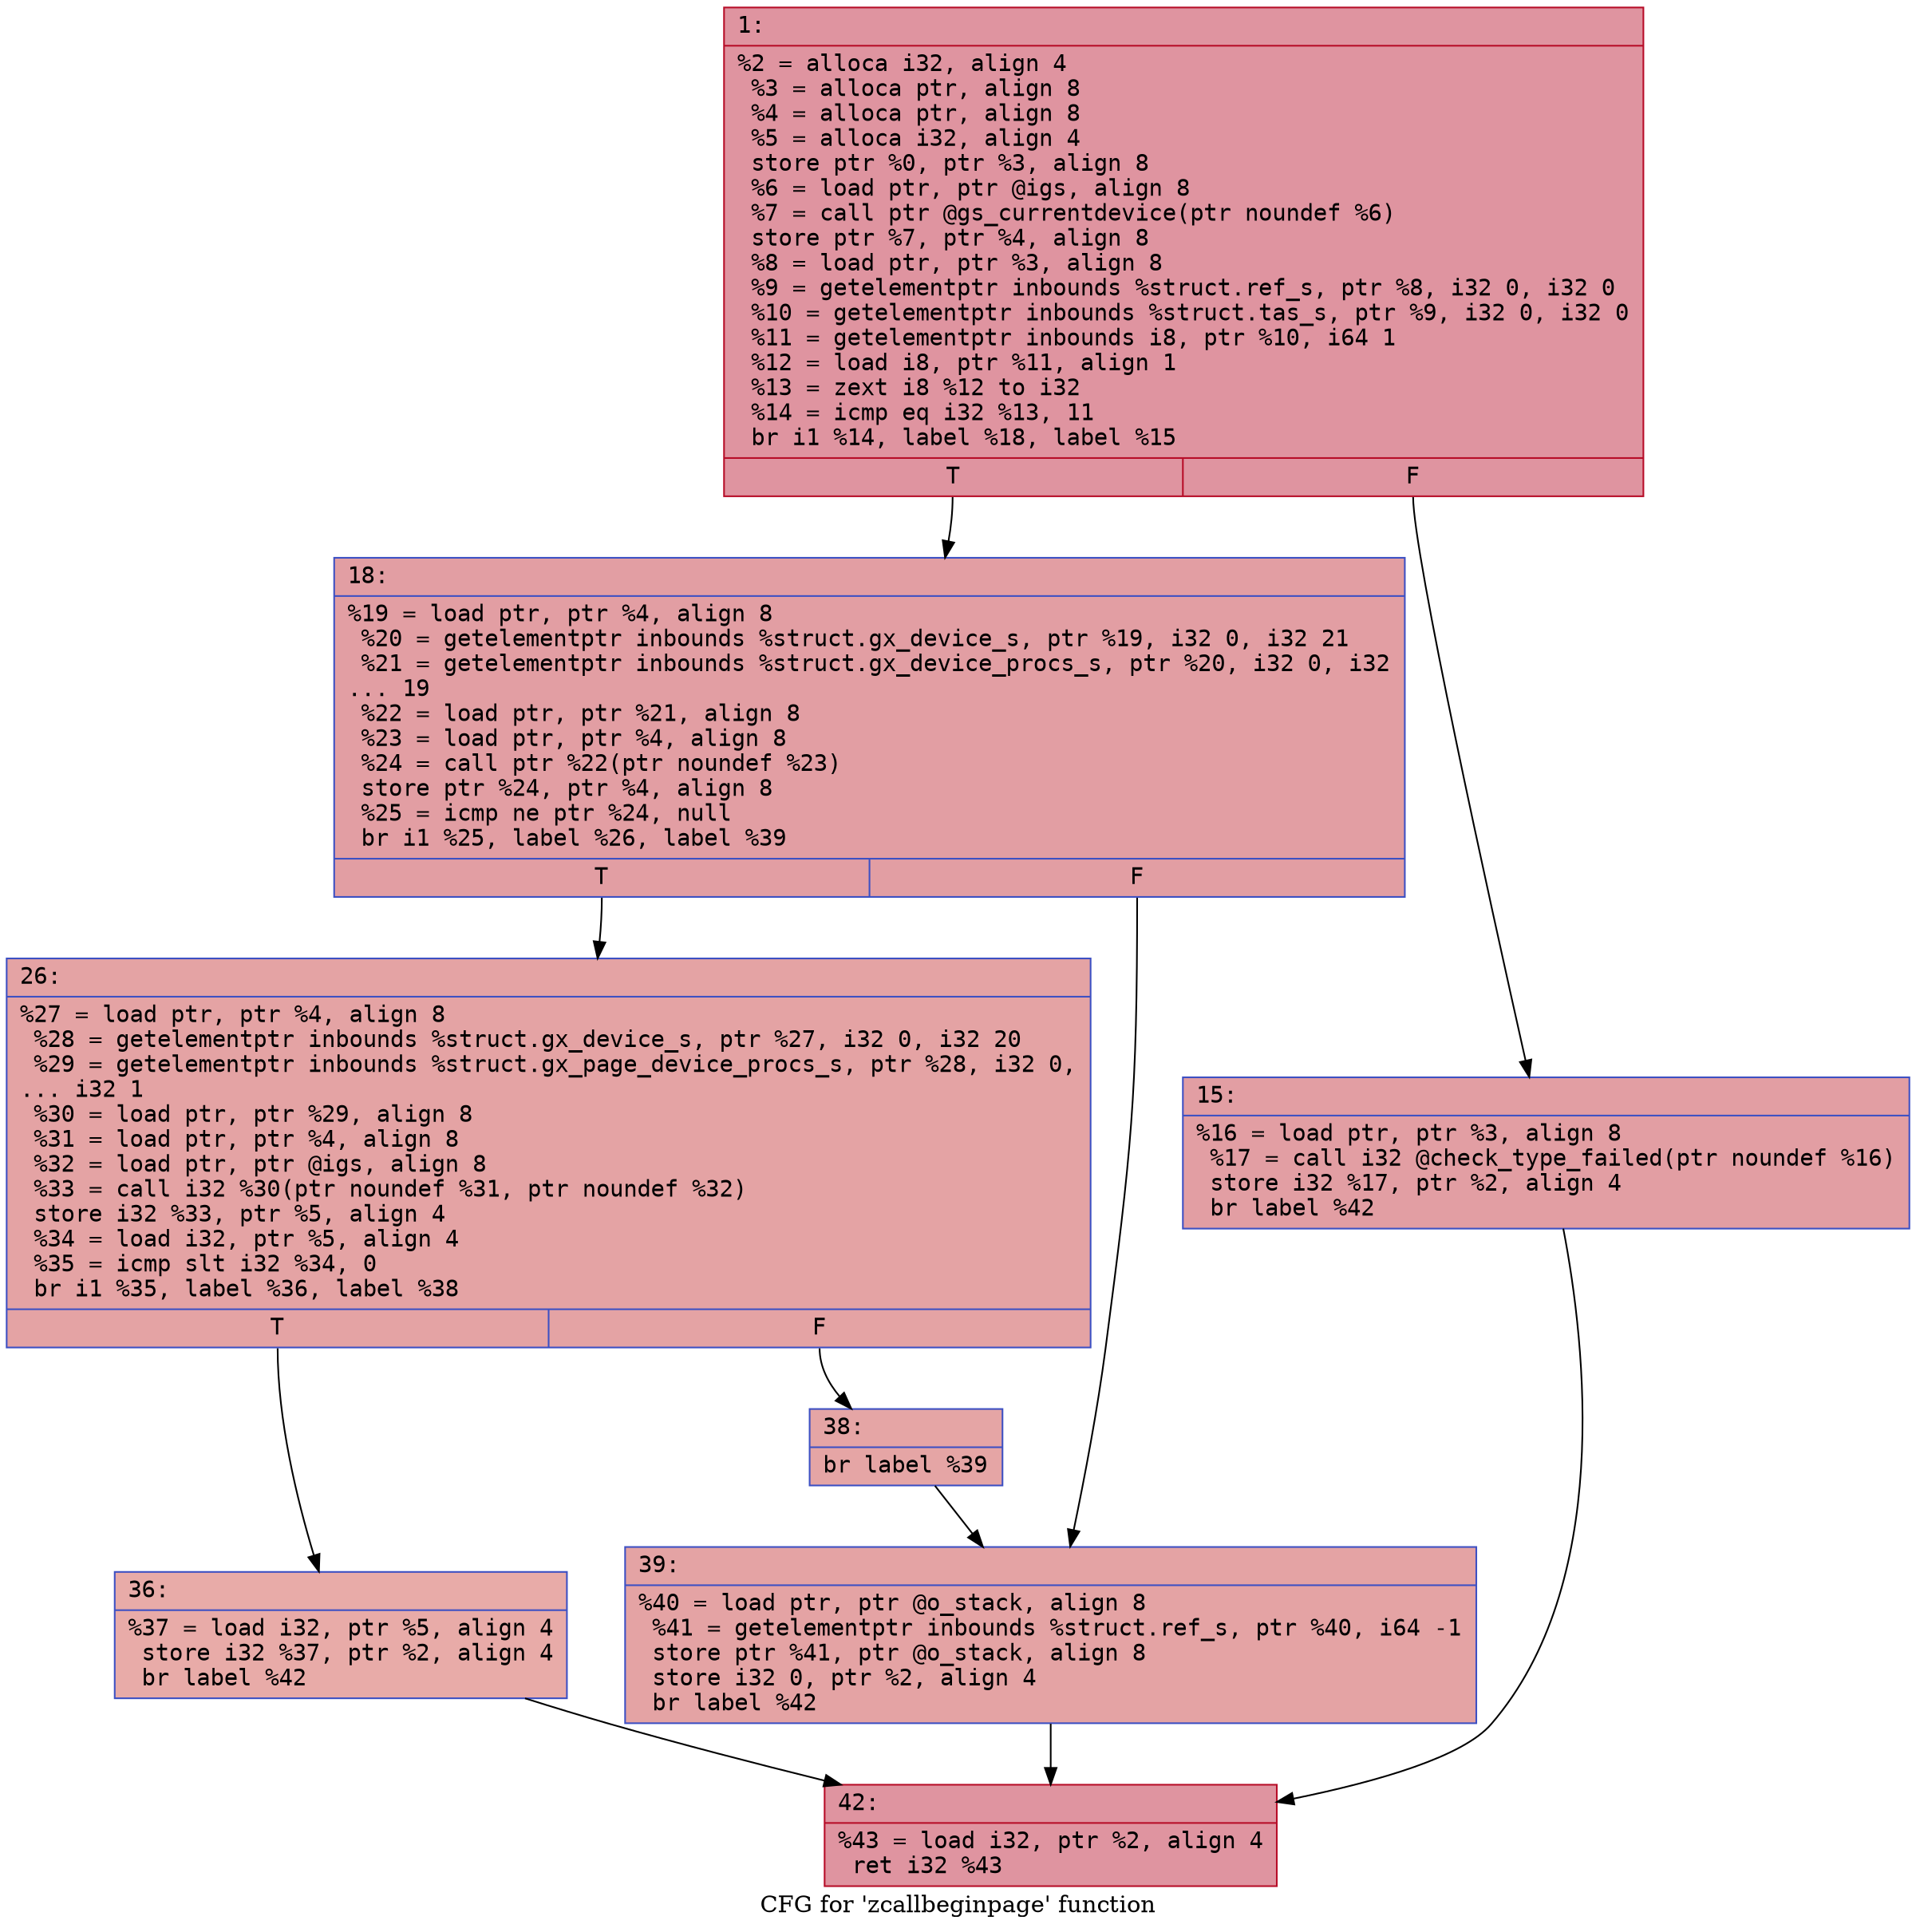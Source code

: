 digraph "CFG for 'zcallbeginpage' function" {
	label="CFG for 'zcallbeginpage' function";

	Node0x60000010fcf0 [shape=record,color="#b70d28ff", style=filled, fillcolor="#b70d2870" fontname="Courier",label="{1:\l|  %2 = alloca i32, align 4\l  %3 = alloca ptr, align 8\l  %4 = alloca ptr, align 8\l  %5 = alloca i32, align 4\l  store ptr %0, ptr %3, align 8\l  %6 = load ptr, ptr @igs, align 8\l  %7 = call ptr @gs_currentdevice(ptr noundef %6)\l  store ptr %7, ptr %4, align 8\l  %8 = load ptr, ptr %3, align 8\l  %9 = getelementptr inbounds %struct.ref_s, ptr %8, i32 0, i32 0\l  %10 = getelementptr inbounds %struct.tas_s, ptr %9, i32 0, i32 0\l  %11 = getelementptr inbounds i8, ptr %10, i64 1\l  %12 = load i8, ptr %11, align 1\l  %13 = zext i8 %12 to i32\l  %14 = icmp eq i32 %13, 11\l  br i1 %14, label %18, label %15\l|{<s0>T|<s1>F}}"];
	Node0x60000010fcf0:s0 -> Node0x60000010fd90[tooltip="1 -> 18\nProbability 50.00%" ];
	Node0x60000010fcf0:s1 -> Node0x60000010fd40[tooltip="1 -> 15\nProbability 50.00%" ];
	Node0x60000010fd40 [shape=record,color="#3d50c3ff", style=filled, fillcolor="#be242e70" fontname="Courier",label="{15:\l|  %16 = load ptr, ptr %3, align 8\l  %17 = call i32 @check_type_failed(ptr noundef %16)\l  store i32 %17, ptr %2, align 4\l  br label %42\l}"];
	Node0x60000010fd40 -> Node0x60000010ff20[tooltip="15 -> 42\nProbability 100.00%" ];
	Node0x60000010fd90 [shape=record,color="#3d50c3ff", style=filled, fillcolor="#be242e70" fontname="Courier",label="{18:\l|  %19 = load ptr, ptr %4, align 8\l  %20 = getelementptr inbounds %struct.gx_device_s, ptr %19, i32 0, i32 21\l  %21 = getelementptr inbounds %struct.gx_device_procs_s, ptr %20, i32 0, i32\l... 19\l  %22 = load ptr, ptr %21, align 8\l  %23 = load ptr, ptr %4, align 8\l  %24 = call ptr %22(ptr noundef %23)\l  store ptr %24, ptr %4, align 8\l  %25 = icmp ne ptr %24, null\l  br i1 %25, label %26, label %39\l|{<s0>T|<s1>F}}"];
	Node0x60000010fd90:s0 -> Node0x60000010fde0[tooltip="18 -> 26\nProbability 62.50%" ];
	Node0x60000010fd90:s1 -> Node0x60000010fed0[tooltip="18 -> 39\nProbability 37.50%" ];
	Node0x60000010fde0 [shape=record,color="#3d50c3ff", style=filled, fillcolor="#c32e3170" fontname="Courier",label="{26:\l|  %27 = load ptr, ptr %4, align 8\l  %28 = getelementptr inbounds %struct.gx_device_s, ptr %27, i32 0, i32 20\l  %29 = getelementptr inbounds %struct.gx_page_device_procs_s, ptr %28, i32 0,\l... i32 1\l  %30 = load ptr, ptr %29, align 8\l  %31 = load ptr, ptr %4, align 8\l  %32 = load ptr, ptr @igs, align 8\l  %33 = call i32 %30(ptr noundef %31, ptr noundef %32)\l  store i32 %33, ptr %5, align 4\l  %34 = load i32, ptr %5, align 4\l  %35 = icmp slt i32 %34, 0\l  br i1 %35, label %36, label %38\l|{<s0>T|<s1>F}}"];
	Node0x60000010fde0:s0 -> Node0x60000010fe30[tooltip="26 -> 36\nProbability 37.50%" ];
	Node0x60000010fde0:s1 -> Node0x60000010fe80[tooltip="26 -> 38\nProbability 62.50%" ];
	Node0x60000010fe30 [shape=record,color="#3d50c3ff", style=filled, fillcolor="#cc403a70" fontname="Courier",label="{36:\l|  %37 = load i32, ptr %5, align 4\l  store i32 %37, ptr %2, align 4\l  br label %42\l}"];
	Node0x60000010fe30 -> Node0x60000010ff20[tooltip="36 -> 42\nProbability 100.00%" ];
	Node0x60000010fe80 [shape=record,color="#3d50c3ff", style=filled, fillcolor="#c5333470" fontname="Courier",label="{38:\l|  br label %39\l}"];
	Node0x60000010fe80 -> Node0x60000010fed0[tooltip="38 -> 39\nProbability 100.00%" ];
	Node0x60000010fed0 [shape=record,color="#3d50c3ff", style=filled, fillcolor="#c32e3170" fontname="Courier",label="{39:\l|  %40 = load ptr, ptr @o_stack, align 8\l  %41 = getelementptr inbounds %struct.ref_s, ptr %40, i64 -1\l  store ptr %41, ptr @o_stack, align 8\l  store i32 0, ptr %2, align 4\l  br label %42\l}"];
	Node0x60000010fed0 -> Node0x60000010ff20[tooltip="39 -> 42\nProbability 100.00%" ];
	Node0x60000010ff20 [shape=record,color="#b70d28ff", style=filled, fillcolor="#b70d2870" fontname="Courier",label="{42:\l|  %43 = load i32, ptr %2, align 4\l  ret i32 %43\l}"];
}
